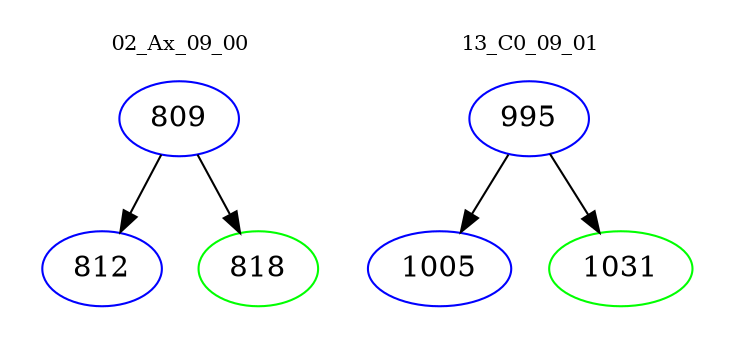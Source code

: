 digraph{
subgraph cluster_0 {
color = white
label = "02_Ax_09_00";
fontsize=10;
T0_809 [label="809", color="blue"]
T0_809 -> T0_812 [color="black"]
T0_812 [label="812", color="blue"]
T0_809 -> T0_818 [color="black"]
T0_818 [label="818", color="green"]
}
subgraph cluster_1 {
color = white
label = "13_C0_09_01";
fontsize=10;
T1_995 [label="995", color="blue"]
T1_995 -> T1_1005 [color="black"]
T1_1005 [label="1005", color="blue"]
T1_995 -> T1_1031 [color="black"]
T1_1031 [label="1031", color="green"]
}
}
